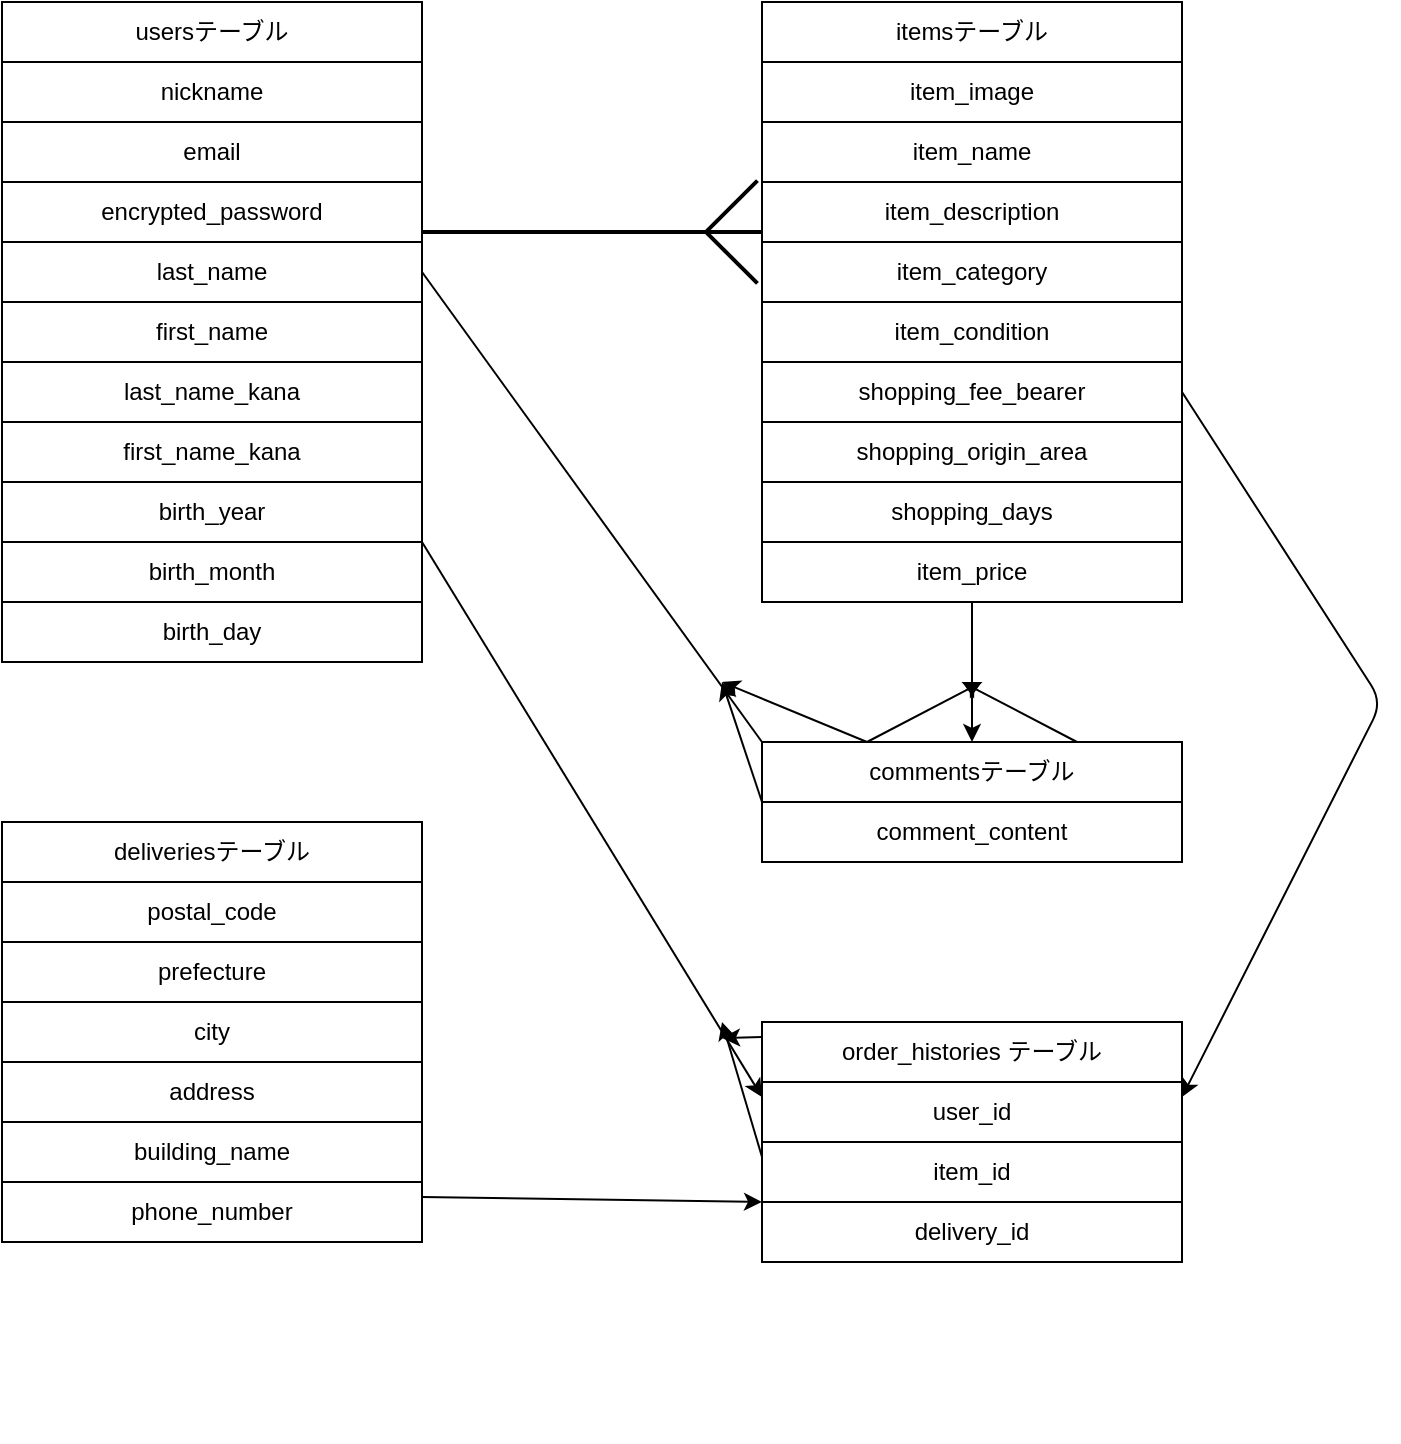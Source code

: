 <mxfile>
    <diagram id="xqKbLYAhhNkv6kT4jyuE" name="ページ1">
        <mxGraphModel dx="736" dy="647" grid="1" gridSize="10" guides="1" tooltips="1" connect="1" arrows="1" fold="1" page="1" pageScale="1" pageWidth="827" pageHeight="1169" math="0" shadow="0">
            <root>
                <mxCell id="0"/>
                <mxCell id="1" parent="0"/>
                <mxCell id="126" value="" style="group" parent="1" vertex="1" connectable="0">
                    <mxGeometry x="110" y="220" width="210" height="210" as="geometry"/>
                </mxCell>
                <mxCell id="114" value="usersテーブル" style="rounded=0;whiteSpace=wrap;html=1;movable=1;resizable=1;rotatable=1;deletable=1;editable=1;connectable=1;container=0;" parent="126" vertex="1">
                    <mxGeometry width="210" height="30" as="geometry"/>
                </mxCell>
                <mxCell id="115" value="nickname" style="rounded=0;whiteSpace=wrap;html=1;movable=1;resizable=1;rotatable=1;deletable=1;editable=1;connectable=1;container=0;" parent="126" vertex="1">
                    <mxGeometry y="30" width="210" height="30" as="geometry"/>
                </mxCell>
                <mxCell id="116" value="email" style="rounded=0;whiteSpace=wrap;html=1;movable=1;resizable=1;rotatable=1;deletable=1;editable=1;connectable=1;container=0;" parent="126" vertex="1">
                    <mxGeometry y="60" width="210" height="30" as="geometry"/>
                </mxCell>
                <mxCell id="117" value="encrypted_password" style="rounded=0;whiteSpace=wrap;html=1;movable=1;resizable=1;rotatable=1;deletable=1;editable=1;connectable=1;container=0;" parent="126" vertex="1">
                    <mxGeometry y="90" width="210" height="30" as="geometry"/>
                </mxCell>
                <mxCell id="118" value="last_name" style="rounded=0;whiteSpace=wrap;html=1;movable=1;resizable=1;rotatable=1;deletable=1;editable=1;connectable=1;container=0;" parent="126" vertex="1">
                    <mxGeometry y="120" width="210" height="30" as="geometry"/>
                </mxCell>
                <mxCell id="122" value="first_name" style="rounded=0;whiteSpace=wrap;html=1;movable=1;resizable=1;rotatable=1;deletable=1;editable=1;connectable=1;container=0;" parent="126" vertex="1">
                    <mxGeometry y="150" width="210" height="30" as="geometry"/>
                </mxCell>
                <mxCell id="123" value="last_name_kana" style="rounded=0;whiteSpace=wrap;html=1;movable=1;resizable=1;rotatable=1;deletable=1;editable=1;connectable=1;container=0;" parent="126" vertex="1">
                    <mxGeometry y="180" width="210" height="30" as="geometry"/>
                </mxCell>
                <mxCell id="148" value="" style="group" parent="1" vertex="1" connectable="0">
                    <mxGeometry x="490" y="220" width="210" height="300" as="geometry"/>
                </mxCell>
                <mxCell id="121" value="itemsテーブル" style="rounded=0;whiteSpace=wrap;html=1;movable=1;resizable=1;rotatable=1;deletable=1;editable=1;connectable=1;container=0;" parent="148" vertex="1">
                    <mxGeometry width="210" height="30" as="geometry"/>
                </mxCell>
                <mxCell id="124" value="item_condition" style="rounded=0;whiteSpace=wrap;html=1;movable=1;resizable=1;rotatable=1;deletable=1;editable=1;connectable=1;container=0;" parent="148" vertex="1">
                    <mxGeometry y="150" width="210" height="30" as="geometry"/>
                </mxCell>
                <mxCell id="127" value="item_description" style="rounded=0;whiteSpace=wrap;html=1;movable=1;resizable=1;rotatable=1;deletable=1;editable=1;connectable=1;container=0;" parent="148" vertex="1">
                    <mxGeometry y="90" width="210" height="30" as="geometry"/>
                </mxCell>
                <mxCell id="128" value="item_name" style="rounded=0;whiteSpace=wrap;html=1;movable=1;resizable=1;rotatable=1;deletable=1;editable=1;connectable=1;container=0;" parent="148" vertex="1">
                    <mxGeometry y="60" width="210" height="30" as="geometry"/>
                </mxCell>
                <mxCell id="129" value="item_category" style="rounded=0;whiteSpace=wrap;html=1;movable=1;resizable=1;rotatable=1;deletable=1;editable=1;connectable=1;container=0;" parent="148" vertex="1">
                    <mxGeometry y="120" width="210" height="30" as="geometry"/>
                </mxCell>
                <mxCell id="130" value="item_image" style="rounded=0;whiteSpace=wrap;html=1;movable=1;resizable=1;rotatable=1;deletable=1;editable=1;connectable=1;container=0;" parent="148" vertex="1">
                    <mxGeometry y="30" width="210" height="30" as="geometry"/>
                </mxCell>
                <mxCell id="132" value="shopping_origin_area" style="rounded=0;whiteSpace=wrap;html=1;movable=1;resizable=1;rotatable=1;deletable=1;editable=1;connectable=1;container=0;" parent="148" vertex="1">
                    <mxGeometry y="210" width="210" height="30" as="geometry"/>
                </mxCell>
                <mxCell id="133" value="shopping_fee_bearer" style="rounded=0;whiteSpace=wrap;html=1;movable=1;resizable=1;rotatable=1;deletable=1;editable=1;connectable=1;container=0;" parent="148" vertex="1">
                    <mxGeometry y="180" width="210" height="30" as="geometry"/>
                </mxCell>
                <mxCell id="136" value="item_price" style="rounded=0;whiteSpace=wrap;html=1;movable=1;resizable=1;rotatable=1;deletable=1;editable=1;connectable=1;container=0;" parent="148" vertex="1">
                    <mxGeometry y="270" width="210" height="30" as="geometry"/>
                </mxCell>
                <mxCell id="137" value="shopping_days" style="rounded=0;whiteSpace=wrap;html=1;movable=1;resizable=1;rotatable=1;deletable=1;editable=1;connectable=1;container=0;" parent="148" vertex="1">
                    <mxGeometry y="240" width="210" height="30" as="geometry"/>
                </mxCell>
                <mxCell id="149" value="" style="group" parent="1" vertex="1" connectable="0">
                    <mxGeometry x="110" y="630" width="210" height="210" as="geometry"/>
                </mxCell>
                <mxCell id="125" value="address" style="rounded=0;whiteSpace=wrap;html=1;movable=1;resizable=1;rotatable=1;deletable=1;editable=1;connectable=1;container=0;" parent="149" vertex="1">
                    <mxGeometry y="120" width="210" height="30" as="geometry"/>
                </mxCell>
                <mxCell id="140" value="phone_number" style="rounded=0;whiteSpace=wrap;html=1;movable=1;resizable=1;rotatable=1;deletable=1;editable=1;connectable=1;container=0;" parent="149" vertex="1">
                    <mxGeometry y="180" width="210" height="30" as="geometry"/>
                </mxCell>
                <mxCell id="141" value="building_name" style="rounded=0;whiteSpace=wrap;html=1;movable=1;resizable=1;rotatable=1;deletable=1;editable=1;connectable=1;container=0;" parent="149" vertex="1">
                    <mxGeometry y="150" width="210" height="30" as="geometry"/>
                </mxCell>
                <mxCell id="142" value="deliveriesテーブル" style="rounded=0;whiteSpace=wrap;html=1;movable=1;resizable=1;rotatable=1;deletable=1;editable=1;connectable=1;container=0;" parent="149" vertex="1">
                    <mxGeometry width="210" height="30" as="geometry"/>
                </mxCell>
                <mxCell id="143" value="postal_code" style="rounded=0;whiteSpace=wrap;html=1;movable=1;resizable=1;rotatable=1;deletable=1;editable=1;connectable=1;container=0;" parent="149" vertex="1">
                    <mxGeometry y="30" width="210" height="30" as="geometry"/>
                </mxCell>
                <mxCell id="144" value="prefecture" style="rounded=0;whiteSpace=wrap;html=1;movable=1;resizable=1;rotatable=1;deletable=1;editable=1;connectable=1;container=0;" parent="149" vertex="1">
                    <mxGeometry y="60" width="210" height="30" as="geometry"/>
                </mxCell>
                <mxCell id="145" value="city" style="rounded=0;whiteSpace=wrap;html=1;movable=1;resizable=1;rotatable=1;deletable=1;editable=1;connectable=1;container=0;" parent="149" vertex="1">
                    <mxGeometry y="90" width="210" height="30" as="geometry"/>
                </mxCell>
                <mxCell id="150" value="" style="group" parent="1" vertex="1" connectable="0">
                    <mxGeometry x="490" y="590" width="210" height="60" as="geometry"/>
                </mxCell>
                <mxCell id="134" value="comment_content" style="rounded=0;whiteSpace=wrap;html=1;movable=1;resizable=1;rotatable=1;deletable=1;editable=1;connectable=1;container=0;" parent="150" vertex="1">
                    <mxGeometry y="30" width="210" height="30" as="geometry"/>
                </mxCell>
                <mxCell id="135" value="commentsテーブル" style="rounded=0;whiteSpace=wrap;html=1;movable=1;resizable=1;rotatable=1;deletable=1;editable=1;connectable=1;container=0;" parent="150" vertex="1">
                    <mxGeometry width="210" height="30" as="geometry"/>
                </mxCell>
                <mxCell id="151" value="" style="line;strokeWidth=2;html=1;" parent="1" vertex="1">
                    <mxGeometry x="320" y="330" width="170" height="10" as="geometry"/>
                </mxCell>
                <mxCell id="160" value="" style="line;strokeWidth=2;html=1;direction=north;rotation=135;" parent="1" vertex="1">
                    <mxGeometry x="470" y="330" width="10" height="36" as="geometry"/>
                </mxCell>
                <mxCell id="162" value="" style="line;strokeWidth=2;html=1;direction=north;rotation=45;" parent="1" vertex="1">
                    <mxGeometry x="470" y="304" width="10" height="36" as="geometry"/>
                </mxCell>
                <mxCell id="166" value="" style="endArrow=none;html=1;entryX=0;entryY=0;entryDx=0;entryDy=0;exitX=1;exitY=0.5;exitDx=0;exitDy=0;" parent="1" source="118" target="135" edge="1">
                    <mxGeometry width="50" height="50" relative="1" as="geometry">
                        <mxPoint x="370" y="510" as="sourcePoint"/>
                        <mxPoint x="460" y="570" as="targetPoint"/>
                    </mxGeometry>
                </mxCell>
                <mxCell id="168" style="edgeStyle=none;html=1;exitX=0;exitY=0;exitDx=0;exitDy=0;" parent="1" source="134" edge="1">
                    <mxGeometry relative="1" as="geometry">
                        <mxPoint x="470" y="560" as="targetPoint"/>
                    </mxGeometry>
                </mxCell>
                <mxCell id="169" style="edgeStyle=none;html=1;exitX=0.25;exitY=0;exitDx=0;exitDy=0;" parent="1" source="135" edge="1">
                    <mxGeometry relative="1" as="geometry">
                        <mxPoint x="470" y="560" as="targetPoint"/>
                    </mxGeometry>
                </mxCell>
                <mxCell id="170" style="edgeStyle=none;html=1;exitX=0.5;exitY=1;exitDx=0;exitDy=0;entryX=0.5;entryY=0;entryDx=0;entryDy=0;strokeColor=none;startArrow=none;" parent="1" target="142" edge="1">
                    <mxGeometry relative="1" as="geometry">
                        <Array as="points"/>
                        <mxPoint x="210" y="590" as="sourcePoint"/>
                    </mxGeometry>
                </mxCell>
                <mxCell id="175" style="edgeStyle=none;html=1;exitX=0.5;exitY=1;exitDx=0;exitDy=0;entryX=0.5;entryY=0;entryDx=0;entryDy=0;" parent="1" source="136" target="135" edge="1">
                    <mxGeometry relative="1" as="geometry"/>
                </mxCell>
                <mxCell id="176" style="edgeStyle=none;html=1;exitX=0.25;exitY=0;exitDx=0;exitDy=0;" parent="1" source="135" edge="1">
                    <mxGeometry relative="1" as="geometry">
                        <mxPoint x="600" y="560" as="targetPoint"/>
                    </mxGeometry>
                </mxCell>
                <mxCell id="177" style="edgeStyle=none;html=1;exitX=0.75;exitY=0;exitDx=0;exitDy=0;" parent="1" source="135" edge="1">
                    <mxGeometry relative="1" as="geometry">
                        <mxPoint x="590" y="560" as="targetPoint"/>
                    </mxGeometry>
                </mxCell>
                <mxCell id="178" style="edgeStyle=none;html=1;exitX=0.5;exitY=1;exitDx=0;exitDy=0;" parent="1" source="123" edge="1">
                    <mxGeometry relative="1" as="geometry">
                        <mxPoint x="215" y="490" as="targetPoint"/>
                    </mxGeometry>
                </mxCell>
                <mxCell id="179" value="first_name_kana" style="rounded=0;whiteSpace=wrap;html=1;movable=1;resizable=1;rotatable=1;deletable=1;editable=1;connectable=1;container=0;" parent="1" vertex="1">
                    <mxGeometry x="110" y="430" width="210" height="30" as="geometry"/>
                </mxCell>
                <mxCell id="196" style="edgeStyle=none;html=1;exitX=1;exitY=1;exitDx=0;exitDy=0;entryX=0;entryY=0.25;entryDx=0;entryDy=0;" edge="1" parent="1" source="181" target="192">
                    <mxGeometry relative="1" as="geometry"/>
                </mxCell>
                <mxCell id="181" value="birth_year" style="rounded=0;whiteSpace=wrap;html=1;movable=1;resizable=1;rotatable=1;deletable=1;editable=1;connectable=1;container=0;" parent="1" vertex="1">
                    <mxGeometry x="110" y="460" width="210" height="30" as="geometry"/>
                </mxCell>
                <mxCell id="182" value="birth_month" style="rounded=0;whiteSpace=wrap;html=1;movable=1;resizable=1;rotatable=1;deletable=1;editable=1;connectable=1;container=0;" parent="1" vertex="1">
                    <mxGeometry x="110" y="490" width="210" height="30" as="geometry"/>
                </mxCell>
                <mxCell id="183" value="birth_day" style="rounded=0;whiteSpace=wrap;html=1;movable=1;resizable=1;rotatable=1;deletable=1;editable=1;connectable=1;container=0;" parent="1" vertex="1">
                    <mxGeometry x="110" y="520" width="210" height="30" as="geometry"/>
                </mxCell>
                <mxCell id="185" value="" style="edgeStyle=none;html=1;exitX=0.5;exitY=1;exitDx=0;exitDy=0;entryX=0.5;entryY=0;entryDx=0;entryDy=0;strokeColor=none;endArrow=none;" parent="1" source="123" edge="1">
                    <mxGeometry relative="1" as="geometry">
                        <mxPoint x="215" y="430" as="sourcePoint"/>
                        <mxPoint x="220" y="590" as="targetPoint"/>
                        <Array as="points">
                            <mxPoint x="215" y="470"/>
                        </Array>
                    </mxGeometry>
                </mxCell>
                <mxCell id="187" value="" style="group" vertex="1" connectable="0" parent="1">
                    <mxGeometry x="490" y="730" width="210" height="210" as="geometry"/>
                </mxCell>
                <mxCell id="195" value="" style="group" vertex="1" connectable="0" parent="187">
                    <mxGeometry width="210" height="90" as="geometry"/>
                </mxCell>
                <mxCell id="191" value="order_histories テーブル" style="rounded=0;whiteSpace=wrap;html=1;movable=1;resizable=1;rotatable=1;deletable=1;editable=1;connectable=1;container=0;" vertex="1" parent="195">
                    <mxGeometry width="210" height="30" as="geometry"/>
                </mxCell>
                <mxCell id="192" value="user_id" style="rounded=0;whiteSpace=wrap;html=1;movable=1;resizable=1;rotatable=1;deletable=1;editable=1;connectable=1;container=0;" vertex="1" parent="195">
                    <mxGeometry y="30" width="210" height="30" as="geometry"/>
                </mxCell>
                <mxCell id="193" value="item_id" style="rounded=0;whiteSpace=wrap;html=1;movable=1;resizable=1;rotatable=1;deletable=1;editable=1;connectable=1;container=0;" vertex="1" parent="195">
                    <mxGeometry y="60" width="210" height="30" as="geometry"/>
                </mxCell>
                <mxCell id="211" value="delivery_id" style="rounded=0;whiteSpace=wrap;html=1;movable=1;resizable=1;rotatable=1;deletable=1;editable=1;connectable=1;container=0;" vertex="1" parent="187">
                    <mxGeometry y="90" width="210" height="30" as="geometry"/>
                </mxCell>
                <mxCell id="197" style="edgeStyle=none;html=1;exitX=1;exitY=0.5;exitDx=0;exitDy=0;entryX=1;entryY=0.25;entryDx=0;entryDy=0;" edge="1" parent="1" source="133" target="192">
                    <mxGeometry relative="1" as="geometry">
                        <Array as="points">
                            <mxPoint x="800" y="570"/>
                        </Array>
                    </mxGeometry>
                </mxCell>
                <mxCell id="199" style="edgeStyle=none;html=1;exitX=0;exitY=0.25;exitDx=0;exitDy=0;" edge="1" parent="1" source="193">
                    <mxGeometry relative="1" as="geometry">
                        <mxPoint x="470" y="730" as="targetPoint"/>
                    </mxGeometry>
                </mxCell>
                <mxCell id="200" style="edgeStyle=none;html=1;exitX=0;exitY=0.25;exitDx=0;exitDy=0;" edge="1" parent="1" source="191">
                    <mxGeometry relative="1" as="geometry">
                        <mxPoint x="470" y="738" as="targetPoint"/>
                    </mxGeometry>
                </mxCell>
                <mxCell id="212" style="edgeStyle=none;html=1;exitX=1;exitY=0.25;exitDx=0;exitDy=0;entryX=0;entryY=0;entryDx=0;entryDy=0;" edge="1" parent="1" source="140" target="211">
                    <mxGeometry relative="1" as="geometry"/>
                </mxCell>
            </root>
        </mxGraphModel>
    </diagram>
</mxfile>